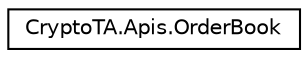 digraph "Graphical Class Hierarchy"
{
 // LATEX_PDF_SIZE
  edge [fontname="Helvetica",fontsize="10",labelfontname="Helvetica",labelfontsize="10"];
  node [fontname="Helvetica",fontsize="10",shape=record];
  rankdir="LR";
  Node0 [label="CryptoTA.Apis.OrderBook",height=0.2,width=0.4,color="black", fillcolor="white", style="filled",URL="$class_crypto_t_a_1_1_apis_1_1_order_book.html",tooltip="Class containing asks and bids lists."];
}
